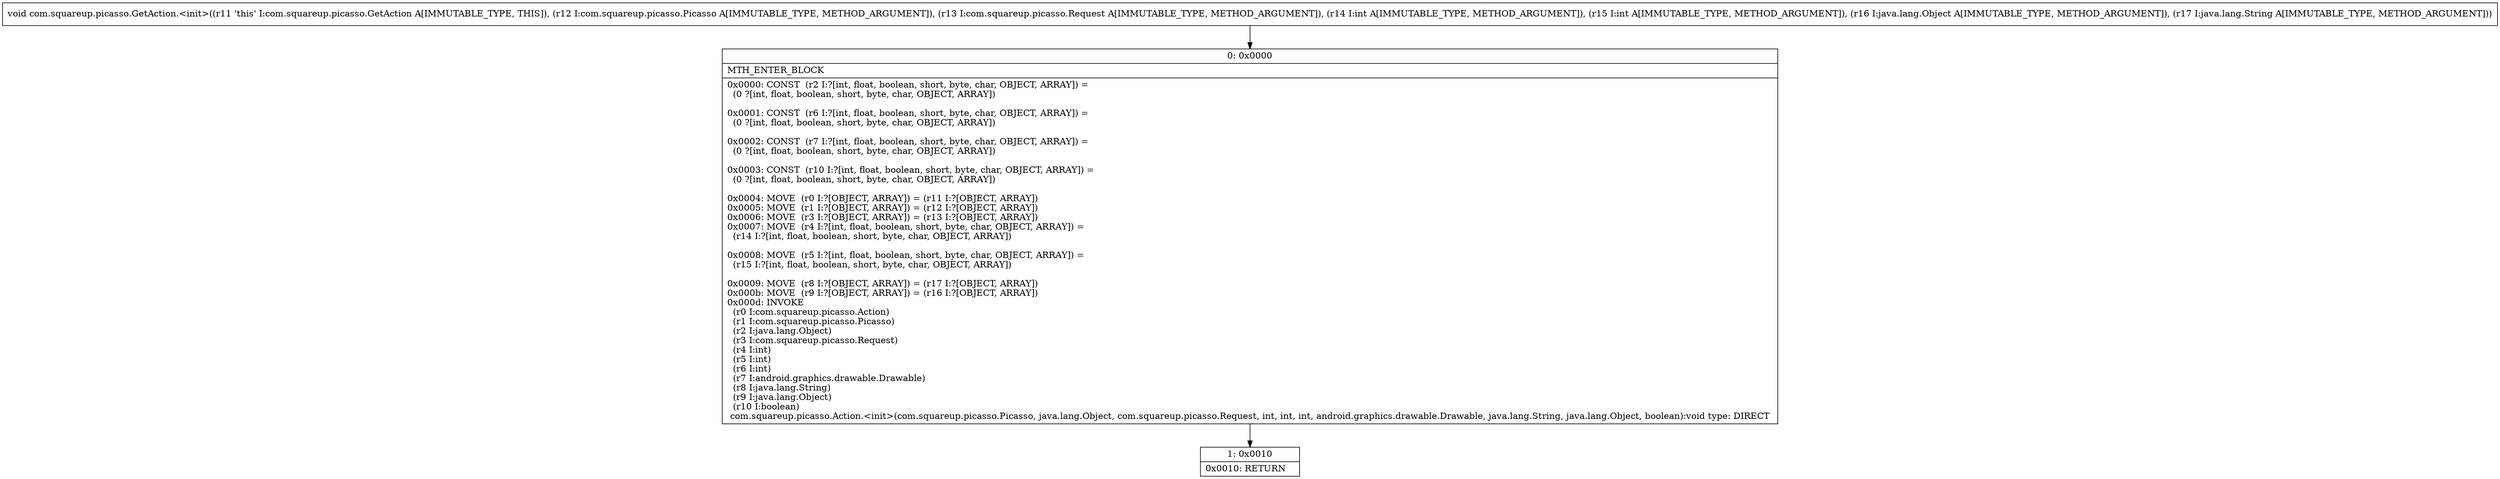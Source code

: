 digraph "CFG forcom.squareup.picasso.GetAction.\<init\>(Lcom\/squareup\/picasso\/Picasso;Lcom\/squareup\/picasso\/Request;IILjava\/lang\/Object;Ljava\/lang\/String;)V" {
Node_0 [shape=record,label="{0\:\ 0x0000|MTH_ENTER_BLOCK\l|0x0000: CONST  (r2 I:?[int, float, boolean, short, byte, char, OBJECT, ARRAY]) = \l  (0 ?[int, float, boolean, short, byte, char, OBJECT, ARRAY])\l \l0x0001: CONST  (r6 I:?[int, float, boolean, short, byte, char, OBJECT, ARRAY]) = \l  (0 ?[int, float, boolean, short, byte, char, OBJECT, ARRAY])\l \l0x0002: CONST  (r7 I:?[int, float, boolean, short, byte, char, OBJECT, ARRAY]) = \l  (0 ?[int, float, boolean, short, byte, char, OBJECT, ARRAY])\l \l0x0003: CONST  (r10 I:?[int, float, boolean, short, byte, char, OBJECT, ARRAY]) = \l  (0 ?[int, float, boolean, short, byte, char, OBJECT, ARRAY])\l \l0x0004: MOVE  (r0 I:?[OBJECT, ARRAY]) = (r11 I:?[OBJECT, ARRAY]) \l0x0005: MOVE  (r1 I:?[OBJECT, ARRAY]) = (r12 I:?[OBJECT, ARRAY]) \l0x0006: MOVE  (r3 I:?[OBJECT, ARRAY]) = (r13 I:?[OBJECT, ARRAY]) \l0x0007: MOVE  (r4 I:?[int, float, boolean, short, byte, char, OBJECT, ARRAY]) = \l  (r14 I:?[int, float, boolean, short, byte, char, OBJECT, ARRAY])\l \l0x0008: MOVE  (r5 I:?[int, float, boolean, short, byte, char, OBJECT, ARRAY]) = \l  (r15 I:?[int, float, boolean, short, byte, char, OBJECT, ARRAY])\l \l0x0009: MOVE  (r8 I:?[OBJECT, ARRAY]) = (r17 I:?[OBJECT, ARRAY]) \l0x000b: MOVE  (r9 I:?[OBJECT, ARRAY]) = (r16 I:?[OBJECT, ARRAY]) \l0x000d: INVOKE  \l  (r0 I:com.squareup.picasso.Action)\l  (r1 I:com.squareup.picasso.Picasso)\l  (r2 I:java.lang.Object)\l  (r3 I:com.squareup.picasso.Request)\l  (r4 I:int)\l  (r5 I:int)\l  (r6 I:int)\l  (r7 I:android.graphics.drawable.Drawable)\l  (r8 I:java.lang.String)\l  (r9 I:java.lang.Object)\l  (r10 I:boolean)\l com.squareup.picasso.Action.\<init\>(com.squareup.picasso.Picasso, java.lang.Object, com.squareup.picasso.Request, int, int, int, android.graphics.drawable.Drawable, java.lang.String, java.lang.Object, boolean):void type: DIRECT \l}"];
Node_1 [shape=record,label="{1\:\ 0x0010|0x0010: RETURN   \l}"];
MethodNode[shape=record,label="{void com.squareup.picasso.GetAction.\<init\>((r11 'this' I:com.squareup.picasso.GetAction A[IMMUTABLE_TYPE, THIS]), (r12 I:com.squareup.picasso.Picasso A[IMMUTABLE_TYPE, METHOD_ARGUMENT]), (r13 I:com.squareup.picasso.Request A[IMMUTABLE_TYPE, METHOD_ARGUMENT]), (r14 I:int A[IMMUTABLE_TYPE, METHOD_ARGUMENT]), (r15 I:int A[IMMUTABLE_TYPE, METHOD_ARGUMENT]), (r16 I:java.lang.Object A[IMMUTABLE_TYPE, METHOD_ARGUMENT]), (r17 I:java.lang.String A[IMMUTABLE_TYPE, METHOD_ARGUMENT])) }"];
MethodNode -> Node_0;
Node_0 -> Node_1;
}

